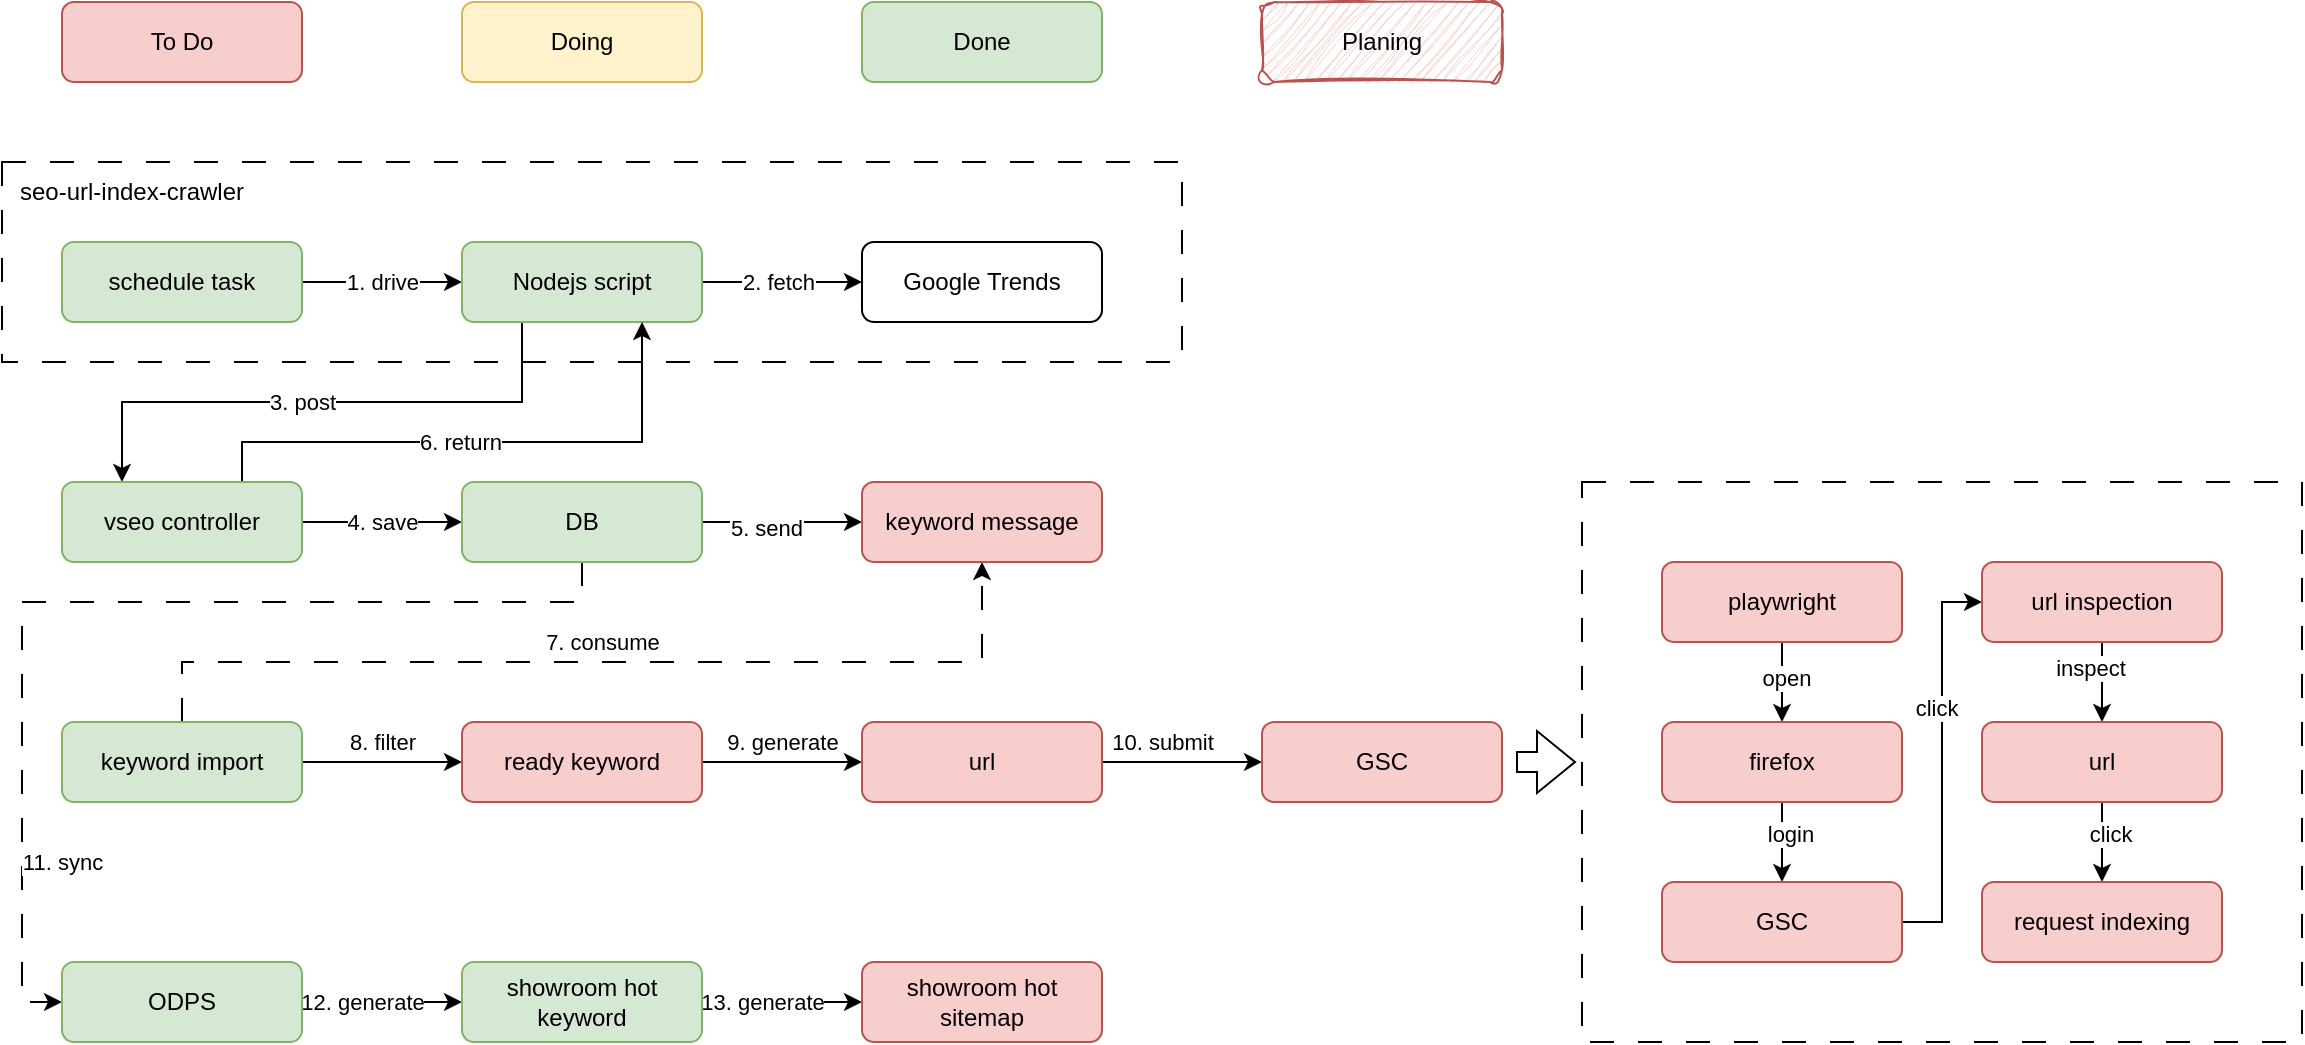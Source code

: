 <mxfile version="25.0.3">
  <diagram name="第 1 页" id="NeAjJqwawb-vGsBvaE0D">
    <mxGraphModel dx="1417" dy="650" grid="1" gridSize="10" guides="1" tooltips="1" connect="1" arrows="1" fold="1" page="1" pageScale="1" pageWidth="827" pageHeight="1169" math="0" shadow="0">
      <root>
        <mxCell id="0" />
        <mxCell id="1" parent="0" />
        <mxCell id="OePDqjrf2KnO5LCEMTXo-55" value="" style="rounded=0;whiteSpace=wrap;html=1;dashed=1;dashPattern=12 12;" vertex="1" parent="1">
          <mxGeometry x="10" y="200" width="590" height="100" as="geometry" />
        </mxCell>
        <mxCell id="OePDqjrf2KnO5LCEMTXo-36" value="" style="rounded=0;whiteSpace=wrap;html=1;gradientColor=none;fillColor=none;dashed=1;dashPattern=12 12;" vertex="1" parent="1">
          <mxGeometry x="800" y="360" width="360" height="280" as="geometry" />
        </mxCell>
        <mxCell id="OePDqjrf2KnO5LCEMTXo-23" value="9. generate" style="edgeStyle=orthogonalEdgeStyle;rounded=0;orthogonalLoop=1;jettySize=auto;html=1;exitX=1;exitY=0.5;exitDx=0;exitDy=0;entryX=0;entryY=0.5;entryDx=0;entryDy=0;" edge="1" parent="1" source="OePDqjrf2KnO5LCEMTXo-18" target="8Q0krdsWyiELvTqHaa9v-13">
          <mxGeometry y="10" relative="1" as="geometry">
            <mxPoint as="offset" />
          </mxGeometry>
        </mxCell>
        <mxCell id="8Q0krdsWyiELvTqHaa9v-1" value="Doing" style="rounded=1;whiteSpace=wrap;html=1;fillColor=#fff2cc;strokeColor=#d6b656;" parent="1" vertex="1">
          <mxGeometry x="240" y="120" width="120" height="40" as="geometry" />
        </mxCell>
        <mxCell id="8Q0krdsWyiELvTqHaa9v-2" value="To Do" style="rounded=1;whiteSpace=wrap;html=1;fillColor=#f8cecc;strokeColor=#b85450;" parent="1" vertex="1">
          <mxGeometry x="40" y="120" width="120" height="40" as="geometry" />
        </mxCell>
        <mxCell id="8Q0krdsWyiELvTqHaa9v-3" value="Done" style="rounded=1;whiteSpace=wrap;html=1;fillColor=#d5e8d4;strokeColor=#82b366;" parent="1" vertex="1">
          <mxGeometry x="440" y="120" width="120" height="40" as="geometry" />
        </mxCell>
        <mxCell id="8Q0krdsWyiELvTqHaa9v-4" value="Planing" style="rounded=1;whiteSpace=wrap;html=1;align=center;fillColor=#f8cecc;strokeColor=#b85450;sketch=1;curveFitting=1;jiggle=2;" parent="1" vertex="1">
          <mxGeometry x="640" y="120" width="120" height="40" as="geometry" />
        </mxCell>
        <mxCell id="OePDqjrf2KnO5LCEMTXo-1" style="edgeStyle=orthogonalEdgeStyle;rounded=0;orthogonalLoop=1;jettySize=auto;html=1;exitX=1;exitY=0.5;exitDx=0;exitDy=0;entryX=0;entryY=0.5;entryDx=0;entryDy=0;" edge="1" parent="1" source="8Q0krdsWyiELvTqHaa9v-5" target="8Q0krdsWyiELvTqHaa9v-6">
          <mxGeometry relative="1" as="geometry" />
        </mxCell>
        <mxCell id="OePDqjrf2KnO5LCEMTXo-4" value="1. drive" style="edgeLabel;html=1;align=center;verticalAlign=middle;resizable=0;points=[];" vertex="1" connectable="0" parent="OePDqjrf2KnO5LCEMTXo-1">
          <mxGeometry x="-0.45" y="3" relative="1" as="geometry">
            <mxPoint x="18" y="3" as="offset" />
          </mxGeometry>
        </mxCell>
        <mxCell id="8Q0krdsWyiELvTqHaa9v-5" value="schedule task" style="rounded=1;whiteSpace=wrap;html=1;fillColor=#d5e8d4;strokeColor=#82b366;" parent="1" vertex="1">
          <mxGeometry x="40" y="240" width="120" height="40" as="geometry" />
        </mxCell>
        <mxCell id="OePDqjrf2KnO5LCEMTXo-2" style="edgeStyle=orthogonalEdgeStyle;rounded=0;orthogonalLoop=1;jettySize=auto;html=1;exitX=1;exitY=0.5;exitDx=0;exitDy=0;entryX=0;entryY=0.5;entryDx=0;entryDy=0;" edge="1" parent="1" source="8Q0krdsWyiELvTqHaa9v-6" target="8Q0krdsWyiELvTqHaa9v-7">
          <mxGeometry relative="1" as="geometry" />
        </mxCell>
        <mxCell id="OePDqjrf2KnO5LCEMTXo-3" value="2. fetch" style="edgeLabel;html=1;align=center;verticalAlign=middle;resizable=0;points=[];" vertex="1" connectable="0" parent="OePDqjrf2KnO5LCEMTXo-2">
          <mxGeometry x="-0.05" y="-2" relative="1" as="geometry">
            <mxPoint y="-2" as="offset" />
          </mxGeometry>
        </mxCell>
        <mxCell id="OePDqjrf2KnO5LCEMTXo-5" style="edgeStyle=orthogonalEdgeStyle;rounded=0;orthogonalLoop=1;jettySize=auto;html=1;exitX=0.25;exitY=1;exitDx=0;exitDy=0;entryX=0.25;entryY=0;entryDx=0;entryDy=0;" edge="1" parent="1" source="8Q0krdsWyiELvTqHaa9v-6" target="8Q0krdsWyiELvTqHaa9v-8">
          <mxGeometry relative="1" as="geometry" />
        </mxCell>
        <mxCell id="OePDqjrf2KnO5LCEMTXo-6" value="3. post" style="edgeLabel;html=1;align=center;verticalAlign=middle;resizable=0;points=[];" vertex="1" connectable="0" parent="OePDqjrf2KnO5LCEMTXo-5">
          <mxGeometry x="0.014" y="-6" relative="1" as="geometry">
            <mxPoint x="-8" y="6" as="offset" />
          </mxGeometry>
        </mxCell>
        <mxCell id="8Q0krdsWyiELvTqHaa9v-6" value="Nodejs script" style="rounded=1;whiteSpace=wrap;html=1;fillColor=#d5e8d4;strokeColor=#82b366;" parent="1" vertex="1">
          <mxGeometry x="240" y="240" width="120" height="40" as="geometry" />
        </mxCell>
        <mxCell id="8Q0krdsWyiELvTqHaa9v-7" value="Google Trends" style="rounded=1;whiteSpace=wrap;html=1;" parent="1" vertex="1">
          <mxGeometry x="440" y="240" width="120" height="40" as="geometry" />
        </mxCell>
        <mxCell id="OePDqjrf2KnO5LCEMTXo-7" style="edgeStyle=orthogonalEdgeStyle;rounded=0;orthogonalLoop=1;jettySize=auto;html=1;exitX=1;exitY=0.5;exitDx=0;exitDy=0;entryX=0;entryY=0.5;entryDx=0;entryDy=0;" edge="1" parent="1" source="8Q0krdsWyiELvTqHaa9v-8" target="8Q0krdsWyiELvTqHaa9v-9">
          <mxGeometry relative="1" as="geometry" />
        </mxCell>
        <mxCell id="OePDqjrf2KnO5LCEMTXo-8" value="4. save" style="edgeLabel;html=1;align=center;verticalAlign=middle;resizable=0;points=[];" vertex="1" connectable="0" parent="OePDqjrf2KnO5LCEMTXo-7">
          <mxGeometry x="0.1" y="-1" relative="1" as="geometry">
            <mxPoint x="-4" y="-1" as="offset" />
          </mxGeometry>
        </mxCell>
        <mxCell id="OePDqjrf2KnO5LCEMTXo-11" style="edgeStyle=orthogonalEdgeStyle;rounded=0;orthogonalLoop=1;jettySize=auto;html=1;exitX=0.75;exitY=0;exitDx=0;exitDy=0;entryX=0.75;entryY=1;entryDx=0;entryDy=0;" edge="1" parent="1" source="8Q0krdsWyiELvTqHaa9v-8" target="8Q0krdsWyiELvTqHaa9v-6">
          <mxGeometry relative="1" as="geometry">
            <Array as="points">
              <mxPoint x="130" y="340" />
              <mxPoint x="330" y="340" />
            </Array>
          </mxGeometry>
        </mxCell>
        <mxCell id="OePDqjrf2KnO5LCEMTXo-12" value="6. return" style="edgeLabel;html=1;align=center;verticalAlign=middle;resizable=0;points=[];" vertex="1" connectable="0" parent="OePDqjrf2KnO5LCEMTXo-11">
          <mxGeometry x="-0.079" relative="1" as="geometry">
            <mxPoint as="offset" />
          </mxGeometry>
        </mxCell>
        <mxCell id="8Q0krdsWyiELvTqHaa9v-8" value="vseo controller" style="rounded=1;whiteSpace=wrap;html=1;fillColor=#d5e8d4;strokeColor=#82b366;" parent="1" vertex="1">
          <mxGeometry x="40" y="360" width="120" height="40" as="geometry" />
        </mxCell>
        <mxCell id="OePDqjrf2KnO5LCEMTXo-14" style="edgeStyle=orthogonalEdgeStyle;rounded=0;orthogonalLoop=1;jettySize=auto;html=1;exitX=1;exitY=0.5;exitDx=0;exitDy=0;entryX=0;entryY=0.5;entryDx=0;entryDy=0;" edge="1" parent="1" source="8Q0krdsWyiELvTqHaa9v-9" target="OePDqjrf2KnO5LCEMTXo-13">
          <mxGeometry relative="1" as="geometry" />
        </mxCell>
        <mxCell id="OePDqjrf2KnO5LCEMTXo-15" value="5. send" style="edgeLabel;html=1;align=center;verticalAlign=middle;resizable=0;points=[];" vertex="1" connectable="0" parent="OePDqjrf2KnO5LCEMTXo-14">
          <mxGeometry x="-0.2" y="-3" relative="1" as="geometry">
            <mxPoint as="offset" />
          </mxGeometry>
        </mxCell>
        <mxCell id="OePDqjrf2KnO5LCEMTXo-30" style="edgeStyle=orthogonalEdgeStyle;rounded=0;orthogonalLoop=1;jettySize=auto;html=1;exitX=0.5;exitY=1;exitDx=0;exitDy=0;entryX=0;entryY=0.5;entryDx=0;entryDy=0;dashed=1;dashPattern=12 12;" edge="1" parent="1" source="8Q0krdsWyiELvTqHaa9v-9" target="8Q0krdsWyiELvTqHaa9v-10">
          <mxGeometry relative="1" as="geometry">
            <Array as="points">
              <mxPoint x="300" y="420" />
              <mxPoint x="20" y="420" />
              <mxPoint x="20" y="620" />
            </Array>
          </mxGeometry>
        </mxCell>
        <mxCell id="OePDqjrf2KnO5LCEMTXo-31" value="11. sync" style="edgeLabel;html=1;align=center;verticalAlign=middle;resizable=0;points=[];" vertex="1" connectable="0" parent="OePDqjrf2KnO5LCEMTXo-30">
          <mxGeometry x="0.733" y="1" relative="1" as="geometry">
            <mxPoint x="19" y="-21" as="offset" />
          </mxGeometry>
        </mxCell>
        <mxCell id="8Q0krdsWyiELvTqHaa9v-9" value="DB" style="rounded=1;whiteSpace=wrap;html=1;fillColor=#d5e8d4;strokeColor=#82b366;" parent="1" vertex="1">
          <mxGeometry x="240" y="360" width="120" height="40" as="geometry" />
        </mxCell>
        <mxCell id="OePDqjrf2KnO5LCEMTXo-26" style="edgeStyle=orthogonalEdgeStyle;rounded=0;orthogonalLoop=1;jettySize=auto;html=1;exitX=1;exitY=0.5;exitDx=0;exitDy=0;entryX=0;entryY=0.5;entryDx=0;entryDy=0;" edge="1" parent="1" source="8Q0krdsWyiELvTqHaa9v-10" target="8Q0krdsWyiELvTqHaa9v-11">
          <mxGeometry relative="1" as="geometry" />
        </mxCell>
        <mxCell id="OePDqjrf2KnO5LCEMTXo-27" value="12. generate" style="edgeLabel;html=1;align=center;verticalAlign=middle;resizable=0;points=[];" vertex="1" connectable="0" parent="OePDqjrf2KnO5LCEMTXo-26">
          <mxGeometry x="-0.025" y="-2" relative="1" as="geometry">
            <mxPoint x="-9" y="-2" as="offset" />
          </mxGeometry>
        </mxCell>
        <mxCell id="8Q0krdsWyiELvTqHaa9v-10" value="ODPS" style="rounded=1;whiteSpace=wrap;html=1;fillColor=#d5e8d4;strokeColor=#82b366;" parent="1" vertex="1">
          <mxGeometry x="40" y="600" width="120" height="40" as="geometry" />
        </mxCell>
        <mxCell id="OePDqjrf2KnO5LCEMTXo-28" style="edgeStyle=orthogonalEdgeStyle;rounded=0;orthogonalLoop=1;jettySize=auto;html=1;exitX=1;exitY=0.5;exitDx=0;exitDy=0;entryX=0;entryY=0.5;entryDx=0;entryDy=0;" edge="1" parent="1" source="8Q0krdsWyiELvTqHaa9v-11" target="8Q0krdsWyiELvTqHaa9v-12">
          <mxGeometry relative="1" as="geometry" />
        </mxCell>
        <mxCell id="OePDqjrf2KnO5LCEMTXo-29" value="13. generate" style="edgeLabel;html=1;align=center;verticalAlign=middle;resizable=0;points=[];" vertex="1" connectable="0" parent="OePDqjrf2KnO5LCEMTXo-28">
          <mxGeometry y="-1" relative="1" as="geometry">
            <mxPoint x="-10" y="-1" as="offset" />
          </mxGeometry>
        </mxCell>
        <mxCell id="8Q0krdsWyiELvTqHaa9v-11" value="showroom hot keyword" style="rounded=1;whiteSpace=wrap;html=1;fillColor=#d5e8d4;strokeColor=#82b366;" parent="1" vertex="1">
          <mxGeometry x="240" y="600" width="120" height="40" as="geometry" />
        </mxCell>
        <mxCell id="8Q0krdsWyiELvTqHaa9v-12" value="showroom hot sitemap" style="rounded=1;whiteSpace=wrap;html=1;fillColor=#f8cecc;strokeColor=#b85450;" parent="1" vertex="1">
          <mxGeometry x="440" y="600" width="120" height="40" as="geometry" />
        </mxCell>
        <mxCell id="OePDqjrf2KnO5LCEMTXo-24" style="edgeStyle=orthogonalEdgeStyle;rounded=0;orthogonalLoop=1;jettySize=auto;html=1;exitX=1;exitY=0.5;exitDx=0;exitDy=0;entryX=0;entryY=0.5;entryDx=0;entryDy=0;" edge="1" parent="1" source="8Q0krdsWyiELvTqHaa9v-13" target="8Q0krdsWyiELvTqHaa9v-15">
          <mxGeometry relative="1" as="geometry" />
        </mxCell>
        <mxCell id="OePDqjrf2KnO5LCEMTXo-25" value="10. submit" style="edgeLabel;html=1;align=center;verticalAlign=middle;resizable=0;points=[];" vertex="1" connectable="0" parent="OePDqjrf2KnO5LCEMTXo-24">
          <mxGeometry x="0.025" y="4" relative="1" as="geometry">
            <mxPoint x="-11" y="-6" as="offset" />
          </mxGeometry>
        </mxCell>
        <mxCell id="8Q0krdsWyiELvTqHaa9v-13" value="url" style="rounded=1;whiteSpace=wrap;html=1;fillColor=#f8cecc;strokeColor=#b85450;" parent="1" vertex="1">
          <mxGeometry x="440" y="480" width="120" height="40" as="geometry" />
        </mxCell>
        <mxCell id="8Q0krdsWyiELvTqHaa9v-15" value="GSC" style="rounded=1;whiteSpace=wrap;html=1;fillColor=#f8cecc;strokeColor=#b85450;" parent="1" vertex="1">
          <mxGeometry x="640" y="480" width="120" height="40" as="geometry" />
        </mxCell>
        <mxCell id="OePDqjrf2KnO5LCEMTXo-19" style="edgeStyle=orthogonalEdgeStyle;rounded=0;orthogonalLoop=1;jettySize=auto;html=1;exitX=1;exitY=0.5;exitDx=0;exitDy=0;" edge="1" parent="1" source="8Q0krdsWyiELvTqHaa9v-16" target="OePDqjrf2KnO5LCEMTXo-18">
          <mxGeometry relative="1" as="geometry" />
        </mxCell>
        <mxCell id="OePDqjrf2KnO5LCEMTXo-20" value="8. filter" style="edgeLabel;html=1;align=center;verticalAlign=middle;resizable=0;points=[];" vertex="1" connectable="0" parent="OePDqjrf2KnO5LCEMTXo-19">
          <mxGeometry x="-0.325" y="4" relative="1" as="geometry">
            <mxPoint x="13" y="-6" as="offset" />
          </mxGeometry>
        </mxCell>
        <mxCell id="OePDqjrf2KnO5LCEMTXo-21" style="edgeStyle=orthogonalEdgeStyle;rounded=0;orthogonalLoop=1;jettySize=auto;html=1;exitX=0.5;exitY=0;exitDx=0;exitDy=0;entryX=0.5;entryY=1;entryDx=0;entryDy=0;dashed=1;dashPattern=12 12;" edge="1" parent="1" source="8Q0krdsWyiELvTqHaa9v-16" target="OePDqjrf2KnO5LCEMTXo-13">
          <mxGeometry relative="1" as="geometry">
            <Array as="points">
              <mxPoint x="100" y="450" />
              <mxPoint x="500" y="450" />
            </Array>
          </mxGeometry>
        </mxCell>
        <mxCell id="OePDqjrf2KnO5LCEMTXo-22" value="7. consume" style="edgeLabel;html=1;align=center;verticalAlign=middle;resizable=0;points=[];" vertex="1" connectable="0" parent="OePDqjrf2KnO5LCEMTXo-21">
          <mxGeometry x="-0.064" y="-2" relative="1" as="geometry">
            <mxPoint x="15" y="-12" as="offset" />
          </mxGeometry>
        </mxCell>
        <mxCell id="8Q0krdsWyiELvTqHaa9v-16" value="keyword import" style="rounded=1;whiteSpace=wrap;html=1;fillColor=#d5e8d4;strokeColor=#82b366;" parent="1" vertex="1">
          <mxGeometry x="40" y="480" width="120" height="40" as="geometry" />
        </mxCell>
        <mxCell id="OePDqjrf2KnO5LCEMTXo-13" value="keyword message" style="rounded=1;whiteSpace=wrap;html=1;fillColor=#f8cecc;strokeColor=#b85450;" vertex="1" parent="1">
          <mxGeometry x="440" y="360" width="120" height="40" as="geometry" />
        </mxCell>
        <mxCell id="OePDqjrf2KnO5LCEMTXo-18" value="ready keyword" style="rounded=1;whiteSpace=wrap;html=1;fillColor=#f8cecc;strokeColor=#b85450;" vertex="1" parent="1">
          <mxGeometry x="240" y="480" width="120" height="40" as="geometry" />
        </mxCell>
        <mxCell id="OePDqjrf2KnO5LCEMTXo-40" style="edgeStyle=orthogonalEdgeStyle;rounded=0;orthogonalLoop=1;jettySize=auto;html=1;exitX=0.5;exitY=1;exitDx=0;exitDy=0;entryX=0.5;entryY=0;entryDx=0;entryDy=0;" edge="1" parent="1" source="OePDqjrf2KnO5LCEMTXo-37" target="OePDqjrf2KnO5LCEMTXo-38">
          <mxGeometry relative="1" as="geometry" />
        </mxCell>
        <mxCell id="OePDqjrf2KnO5LCEMTXo-43" value="open" style="edgeLabel;html=1;align=center;verticalAlign=middle;resizable=0;points=[];" vertex="1" connectable="0" parent="OePDqjrf2KnO5LCEMTXo-40">
          <mxGeometry x="-0.1" y="2" relative="1" as="geometry">
            <mxPoint as="offset" />
          </mxGeometry>
        </mxCell>
        <mxCell id="OePDqjrf2KnO5LCEMTXo-37" value="playwright" style="rounded=1;whiteSpace=wrap;html=1;fillColor=#f8cecc;strokeColor=#b85450;" vertex="1" parent="1">
          <mxGeometry x="840" y="400" width="120" height="40" as="geometry" />
        </mxCell>
        <mxCell id="OePDqjrf2KnO5LCEMTXo-41" style="edgeStyle=orthogonalEdgeStyle;rounded=0;orthogonalLoop=1;jettySize=auto;html=1;exitX=0.5;exitY=1;exitDx=0;exitDy=0;entryX=0.5;entryY=0;entryDx=0;entryDy=0;" edge="1" parent="1" source="OePDqjrf2KnO5LCEMTXo-38" target="OePDqjrf2KnO5LCEMTXo-39">
          <mxGeometry relative="1" as="geometry" />
        </mxCell>
        <mxCell id="OePDqjrf2KnO5LCEMTXo-44" value="login" style="edgeLabel;html=1;align=center;verticalAlign=middle;resizable=0;points=[];" vertex="1" connectable="0" parent="OePDqjrf2KnO5LCEMTXo-41">
          <mxGeometry x="-0.2" y="4" relative="1" as="geometry">
            <mxPoint as="offset" />
          </mxGeometry>
        </mxCell>
        <mxCell id="OePDqjrf2KnO5LCEMTXo-38" value="firefox" style="rounded=1;whiteSpace=wrap;html=1;fillColor=#f8cecc;strokeColor=#b85450;" vertex="1" parent="1">
          <mxGeometry x="840" y="480" width="120" height="40" as="geometry" />
        </mxCell>
        <mxCell id="OePDqjrf2KnO5LCEMTXo-45" style="edgeStyle=orthogonalEdgeStyle;rounded=0;orthogonalLoop=1;jettySize=auto;html=1;exitX=1;exitY=0.5;exitDx=0;exitDy=0;entryX=0;entryY=0.5;entryDx=0;entryDy=0;" edge="1" parent="1" source="OePDqjrf2KnO5LCEMTXo-39" target="OePDqjrf2KnO5LCEMTXo-42">
          <mxGeometry relative="1" as="geometry" />
        </mxCell>
        <mxCell id="OePDqjrf2KnO5LCEMTXo-46" value="click" style="edgeLabel;html=1;align=center;verticalAlign=middle;resizable=0;points=[];" vertex="1" connectable="0" parent="OePDqjrf2KnO5LCEMTXo-45">
          <mxGeometry x="0.27" y="4" relative="1" as="geometry">
            <mxPoint x="1" as="offset" />
          </mxGeometry>
        </mxCell>
        <mxCell id="OePDqjrf2KnO5LCEMTXo-39" value="GSC" style="rounded=1;whiteSpace=wrap;html=1;fillColor=#f8cecc;strokeColor=#b85450;" vertex="1" parent="1">
          <mxGeometry x="840" y="560" width="120" height="40" as="geometry" />
        </mxCell>
        <mxCell id="OePDqjrf2KnO5LCEMTXo-48" style="edgeStyle=orthogonalEdgeStyle;rounded=0;orthogonalLoop=1;jettySize=auto;html=1;exitX=0.5;exitY=1;exitDx=0;exitDy=0;entryX=0.5;entryY=0;entryDx=0;entryDy=0;" edge="1" parent="1" source="OePDqjrf2KnO5LCEMTXo-42" target="OePDqjrf2KnO5LCEMTXo-47">
          <mxGeometry relative="1" as="geometry" />
        </mxCell>
        <mxCell id="OePDqjrf2KnO5LCEMTXo-49" value="inspect" style="edgeLabel;html=1;align=center;verticalAlign=middle;resizable=0;points=[];" vertex="1" connectable="0" parent="OePDqjrf2KnO5LCEMTXo-48">
          <mxGeometry x="-0.35" y="-6" relative="1" as="geometry">
            <mxPoint as="offset" />
          </mxGeometry>
        </mxCell>
        <mxCell id="OePDqjrf2KnO5LCEMTXo-42" value="url inspection" style="rounded=1;whiteSpace=wrap;html=1;fillColor=#f8cecc;strokeColor=#b85450;" vertex="1" parent="1">
          <mxGeometry x="1000" y="400" width="120" height="40" as="geometry" />
        </mxCell>
        <mxCell id="OePDqjrf2KnO5LCEMTXo-51" style="edgeStyle=orthogonalEdgeStyle;rounded=0;orthogonalLoop=1;jettySize=auto;html=1;exitX=0.5;exitY=1;exitDx=0;exitDy=0;entryX=0.5;entryY=0;entryDx=0;entryDy=0;" edge="1" parent="1" source="OePDqjrf2KnO5LCEMTXo-47" target="OePDqjrf2KnO5LCEMTXo-50">
          <mxGeometry relative="1" as="geometry" />
        </mxCell>
        <mxCell id="OePDqjrf2KnO5LCEMTXo-52" value="click" style="edgeLabel;html=1;align=center;verticalAlign=middle;resizable=0;points=[];" vertex="1" connectable="0" parent="OePDqjrf2KnO5LCEMTXo-51">
          <mxGeometry x="-0.2" y="4" relative="1" as="geometry">
            <mxPoint as="offset" />
          </mxGeometry>
        </mxCell>
        <mxCell id="OePDqjrf2KnO5LCEMTXo-47" value="url" style="rounded=1;whiteSpace=wrap;html=1;fillColor=#f8cecc;strokeColor=#b85450;" vertex="1" parent="1">
          <mxGeometry x="1000" y="480" width="120" height="40" as="geometry" />
        </mxCell>
        <mxCell id="OePDqjrf2KnO5LCEMTXo-50" value="request indexing" style="rounded=1;whiteSpace=wrap;html=1;fillColor=#f8cecc;strokeColor=#b85450;" vertex="1" parent="1">
          <mxGeometry x="1000" y="560" width="120" height="40" as="geometry" />
        </mxCell>
        <mxCell id="OePDqjrf2KnO5LCEMTXo-54" value="" style="shape=flexArrow;endArrow=classic;html=1;rounded=0;entryX=0;entryY=0.5;entryDx=0;entryDy=0;" edge="1" parent="1">
          <mxGeometry width="50" height="50" relative="1" as="geometry">
            <mxPoint x="767" y="500" as="sourcePoint" />
            <mxPoint x="797" y="500" as="targetPoint" />
          </mxGeometry>
        </mxCell>
        <mxCell id="OePDqjrf2KnO5LCEMTXo-56" value="seo-url-index-crawler" style="text;html=1;align=center;verticalAlign=middle;whiteSpace=wrap;rounded=0;" vertex="1" parent="1">
          <mxGeometry x="10" y="200" width="130" height="30" as="geometry" />
        </mxCell>
      </root>
    </mxGraphModel>
  </diagram>
</mxfile>
